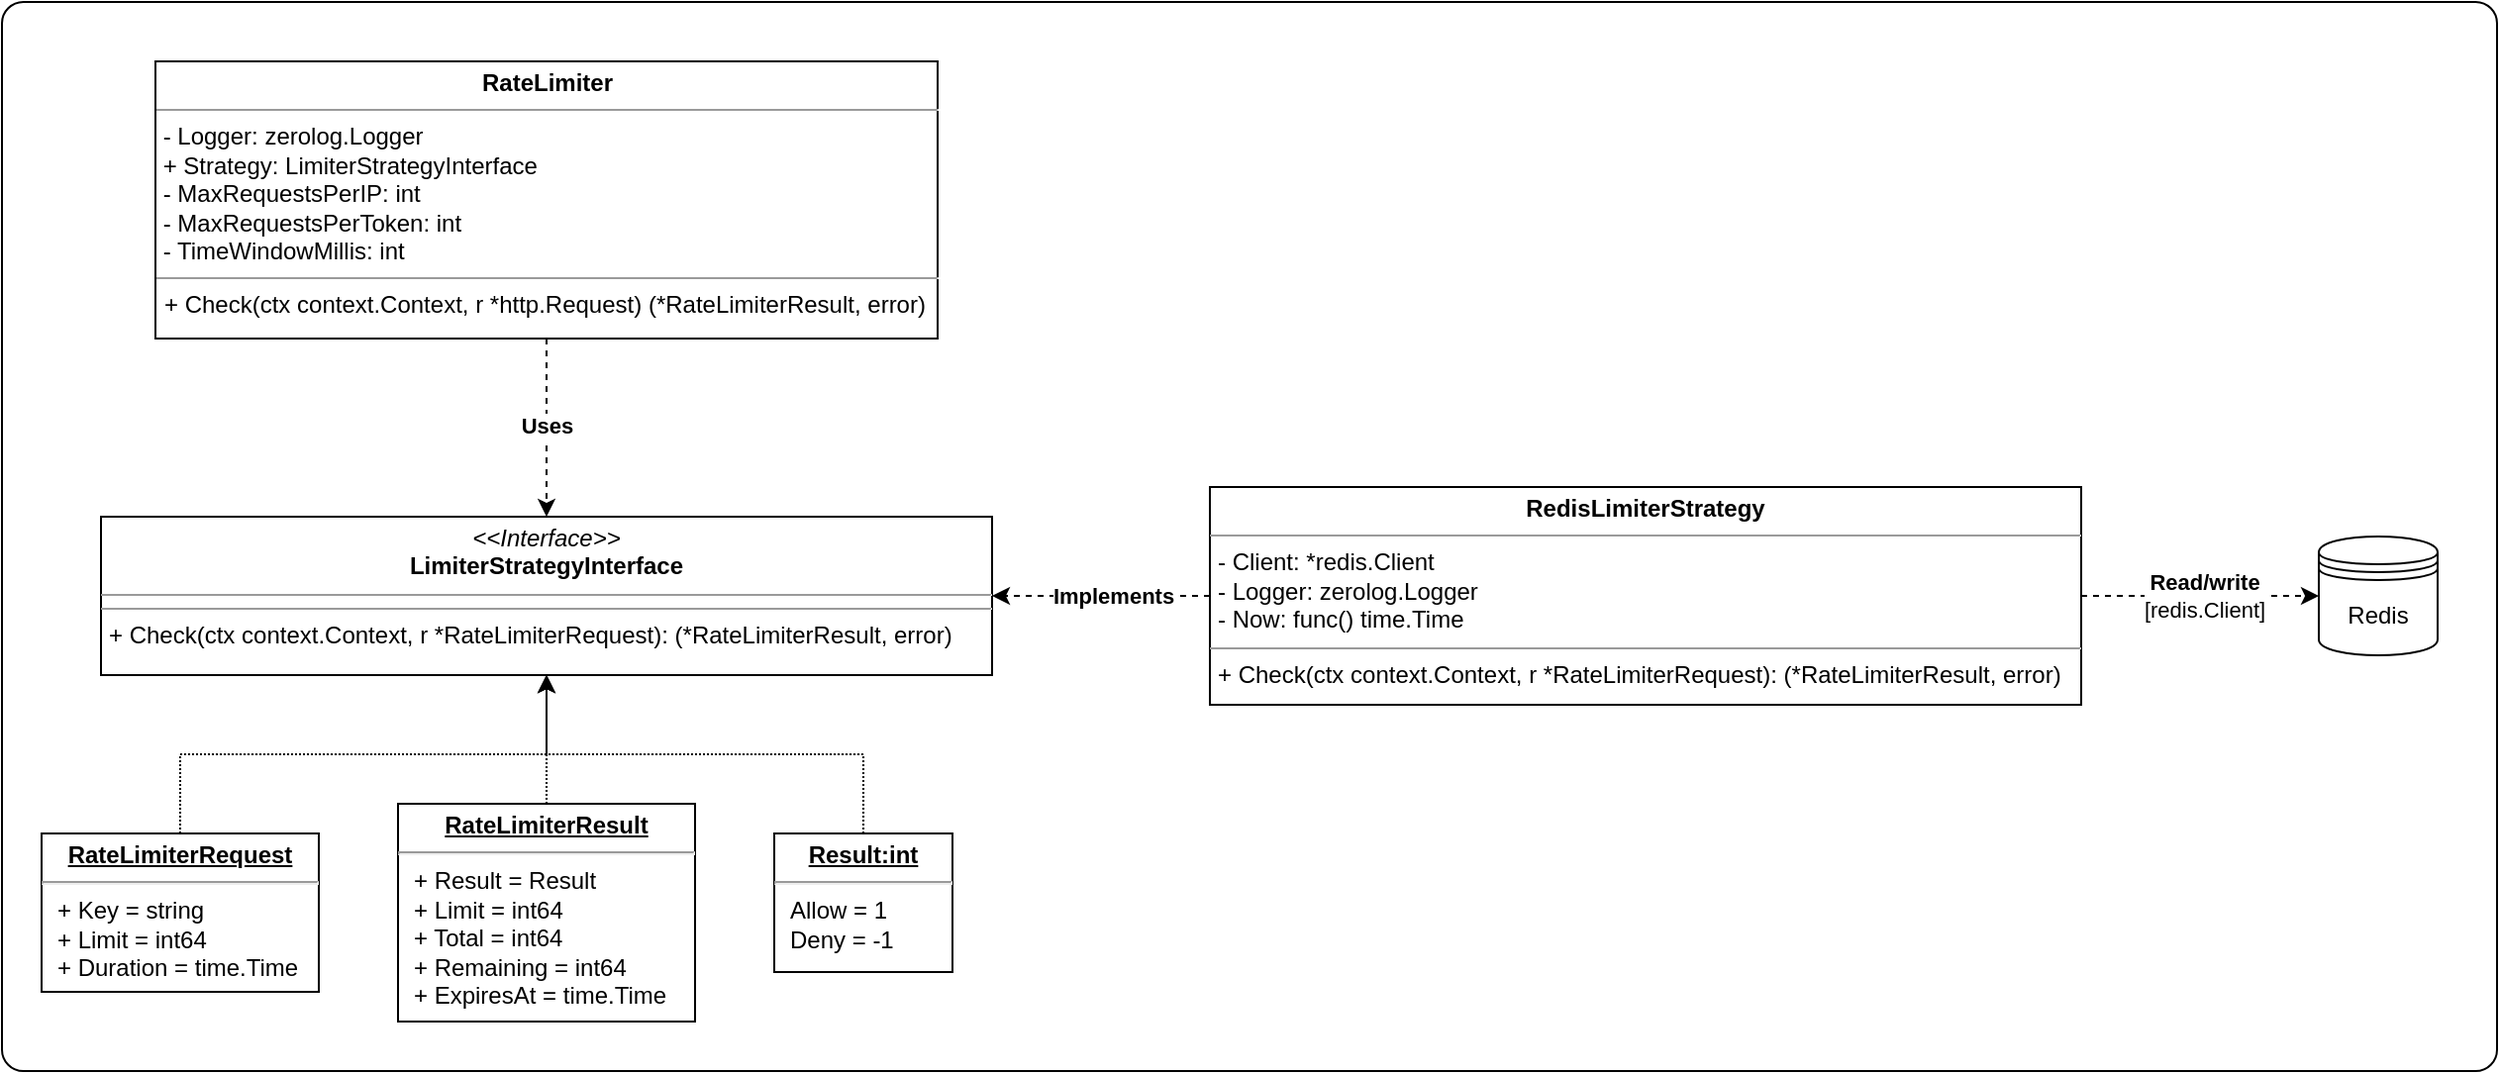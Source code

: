 <mxfile version="22.1.18" type="device">
  <diagram name="Page-1" id="je4JciuDNC4xslCCIOiw">
    <mxGraphModel dx="2110" dy="1000" grid="1" gridSize="10" guides="1" tooltips="1" connect="1" arrows="1" fold="1" page="0" pageScale="1" pageWidth="1100" pageHeight="850" math="0" shadow="0">
      <root>
        <mxCell id="0" />
        <mxCell id="1" parent="0" />
        <mxCell id="z0rSGRvzy6F6Gbo0vvF8-27" value="" style="rounded=1;whiteSpace=wrap;html=1;arcSize=2;" vertex="1" parent="1">
          <mxGeometry x="-40" y="-220" width="1260" height="540" as="geometry" />
        </mxCell>
        <mxCell id="z0rSGRvzy6F6Gbo0vvF8-2" value="&lt;p style=&quot;margin:0px;margin-top:4px;text-align:center;&quot;&gt;&lt;i&gt;&amp;lt;&amp;lt;Interface&amp;gt;&amp;gt;&lt;/i&gt;&lt;br&gt;&lt;b&gt;LimiterStrategyInterface&lt;/b&gt;&lt;/p&gt;&lt;hr size=&quot;1&quot;&gt;&lt;hr size=&quot;1&quot;&gt;&lt;p style=&quot;margin:0px;margin-left:4px;&quot;&gt;+ Check(ctx context.Context, r *RateLimiterRequest): (*RateLimiterResult, error)&lt;br&gt;&lt;br&gt;&lt;/p&gt;" style="verticalAlign=top;align=left;overflow=fill;fontSize=12;fontFamily=Helvetica;html=1;whiteSpace=wrap;" vertex="1" parent="1">
          <mxGeometry x="10" y="40" width="450" height="80" as="geometry" />
        </mxCell>
        <mxCell id="z0rSGRvzy6F6Gbo0vvF8-4" value="&lt;p style=&quot;margin:0px;margin-top:4px;text-align:center;text-decoration:underline;&quot;&gt;&lt;b&gt;RateLimiterRequest&lt;/b&gt;&lt;/p&gt;&lt;hr&gt;&lt;p style=&quot;margin:0px;margin-left:8px;&quot;&gt;+ Key = string&lt;br&gt;+ Limit = int64&lt;br&gt;+ Duration = time.Time&lt;/p&gt;" style="verticalAlign=top;align=left;overflow=fill;fontSize=12;fontFamily=Helvetica;html=1;whiteSpace=wrap;" vertex="1" parent="1">
          <mxGeometry x="-20" y="200" width="140" height="80" as="geometry" />
        </mxCell>
        <mxCell id="z0rSGRvzy6F6Gbo0vvF8-9" value="&lt;p style=&quot;margin:0px;margin-top:4px;text-align:center;text-decoration:underline;&quot;&gt;&lt;b&gt;RateLimiterResult&lt;/b&gt;&lt;/p&gt;&lt;hr&gt;&lt;p style=&quot;margin:0px;margin-left:8px;&quot;&gt;+ Result = Result&lt;br&gt;+ Limit = int64&lt;br&gt;+ Total = int64&lt;/p&gt;&lt;p style=&quot;margin:0px;margin-left:8px;&quot;&gt;+ Remaining = int64&lt;/p&gt;&lt;p style=&quot;margin:0px;margin-left:8px;&quot;&gt;+ ExpiresAt = time.Time&lt;br&gt;&lt;/p&gt;" style="verticalAlign=top;align=left;overflow=fill;fontSize=12;fontFamily=Helvetica;html=1;whiteSpace=wrap;" vertex="1" parent="1">
          <mxGeometry x="160" y="185" width="150" height="110" as="geometry" />
        </mxCell>
        <mxCell id="z0rSGRvzy6F6Gbo0vvF8-26" style="edgeStyle=orthogonalEdgeStyle;rounded=0;orthogonalLoop=1;jettySize=auto;html=1;entryX=0.5;entryY=1;entryDx=0;entryDy=0;dashed=1;dashPattern=1 1;" edge="1" parent="1" source="z0rSGRvzy6F6Gbo0vvF8-11" target="z0rSGRvzy6F6Gbo0vvF8-2">
          <mxGeometry relative="1" as="geometry" />
        </mxCell>
        <mxCell id="z0rSGRvzy6F6Gbo0vvF8-11" value="&lt;p style=&quot;margin:0px;margin-top:4px;text-align:center;text-decoration:underline;&quot;&gt;&lt;b&gt;Result:int&lt;/b&gt;&lt;/p&gt;&lt;hr&gt;&lt;p style=&quot;margin:0px;margin-left:8px;&quot;&gt;Allow = 1&lt;/p&gt;&lt;p style=&quot;margin:0px;margin-left:8px;&quot;&gt;Deny = -1&lt;br&gt;&lt;/p&gt;" style="verticalAlign=top;align=left;overflow=fill;fontSize=12;fontFamily=Helvetica;html=1;whiteSpace=wrap;" vertex="1" parent="1">
          <mxGeometry x="350" y="200" width="90" height="70" as="geometry" />
        </mxCell>
        <mxCell id="z0rSGRvzy6F6Gbo0vvF8-15" style="edgeStyle=orthogonalEdgeStyle;rounded=0;orthogonalLoop=1;jettySize=auto;html=1;entryX=1;entryY=0.5;entryDx=0;entryDy=0;dashed=1;" edge="1" parent="1" source="z0rSGRvzy6F6Gbo0vvF8-12" target="z0rSGRvzy6F6Gbo0vvF8-2">
          <mxGeometry relative="1" as="geometry" />
        </mxCell>
        <mxCell id="z0rSGRvzy6F6Gbo0vvF8-16" value="&lt;b&gt;Implements&lt;/b&gt;" style="edgeLabel;html=1;align=center;verticalAlign=middle;resizable=0;points=[];" vertex="1" connectable="0" parent="z0rSGRvzy6F6Gbo0vvF8-15">
          <mxGeometry x="-0.214" relative="1" as="geometry">
            <mxPoint x="-6" as="offset" />
          </mxGeometry>
        </mxCell>
        <mxCell id="z0rSGRvzy6F6Gbo0vvF8-17" style="edgeStyle=orthogonalEdgeStyle;rounded=0;orthogonalLoop=1;jettySize=auto;html=1;entryX=0;entryY=0.5;entryDx=0;entryDy=0;dashed=1;" edge="1" parent="1" source="z0rSGRvzy6F6Gbo0vvF8-12" target="z0rSGRvzy6F6Gbo0vvF8-14">
          <mxGeometry relative="1" as="geometry" />
        </mxCell>
        <mxCell id="z0rSGRvzy6F6Gbo0vvF8-18" value="&lt;div&gt;&lt;b&gt;Read/write&lt;/b&gt;&lt;/div&gt;[redis.Client]" style="edgeLabel;html=1;align=center;verticalAlign=middle;resizable=0;points=[];" vertex="1" connectable="0" parent="z0rSGRvzy6F6Gbo0vvF8-17">
          <mxGeometry x="-0.18" y="-1" relative="1" as="geometry">
            <mxPoint x="13" y="-1" as="offset" />
          </mxGeometry>
        </mxCell>
        <mxCell id="z0rSGRvzy6F6Gbo0vvF8-12" value="&lt;p style=&quot;margin:0px;margin-top:4px;text-align:center;&quot;&gt;&lt;b&gt;RedisLimiterStrategy&lt;/b&gt;&lt;/p&gt;&lt;hr size=&quot;1&quot;&gt;&lt;p style=&quot;margin:0px;margin-left:4px;&quot;&gt;- Client: *redis.Client&lt;br&gt;&lt;/p&gt;&lt;p style=&quot;margin:0px;margin-left:4px;&quot;&gt;- Logger: zerolog.Logger&lt;/p&gt;&lt;p style=&quot;margin:0px;margin-left:4px;&quot;&gt;- Now: func() time.Time&lt;br&gt;&lt;/p&gt;&lt;hr size=&quot;1&quot;&gt;&lt;p style=&quot;margin:0px;margin-left:4px;&quot;&gt;+ Check(ctx context.Context, r *RateLimiterRequest): (*RateLimiterResult, error)&lt;/p&gt;" style="verticalAlign=top;align=left;overflow=fill;fontSize=12;fontFamily=Helvetica;html=1;whiteSpace=wrap;" vertex="1" parent="1">
          <mxGeometry x="570" y="25" width="440" height="110" as="geometry" />
        </mxCell>
        <mxCell id="z0rSGRvzy6F6Gbo0vvF8-14" value="Redis" style="shape=datastore;whiteSpace=wrap;html=1;" vertex="1" parent="1">
          <mxGeometry x="1130" y="50" width="60" height="60" as="geometry" />
        </mxCell>
        <mxCell id="z0rSGRvzy6F6Gbo0vvF8-20" style="edgeStyle=orthogonalEdgeStyle;rounded=0;orthogonalLoop=1;jettySize=auto;html=1;entryX=0.5;entryY=0;entryDx=0;entryDy=0;dashed=1;" edge="1" parent="1" source="z0rSGRvzy6F6Gbo0vvF8-19" target="z0rSGRvzy6F6Gbo0vvF8-2">
          <mxGeometry relative="1" as="geometry" />
        </mxCell>
        <mxCell id="z0rSGRvzy6F6Gbo0vvF8-21" value="&lt;b&gt;Uses&lt;/b&gt;" style="edgeLabel;html=1;align=center;verticalAlign=middle;resizable=0;points=[];" vertex="1" connectable="0" parent="z0rSGRvzy6F6Gbo0vvF8-20">
          <mxGeometry x="-0.169" y="2" relative="1" as="geometry">
            <mxPoint x="-2" y="6" as="offset" />
          </mxGeometry>
        </mxCell>
        <mxCell id="z0rSGRvzy6F6Gbo0vvF8-19" value="&lt;p style=&quot;margin:0px;margin-top:4px;text-align:center;&quot;&gt;&lt;b&gt;RateLimiter&lt;/b&gt;&lt;/p&gt;&lt;hr size=&quot;1&quot;&gt;&amp;nbsp;- Logger: zerolog.Logger&lt;br&gt;&amp;nbsp;+ Strategy: LimiterStrategyInterface&lt;br&gt;&amp;nbsp;- MaxRequestsPerIP: int&lt;br&gt;&amp;nbsp;- MaxRequestsPerToken: int&lt;br&gt;&amp;nbsp;- TimeWindowMillis: int&lt;br&gt;&lt;hr size=&quot;1&quot;&gt;&lt;p style=&quot;margin:0px;margin-left:4px;&quot;&gt;+ Check(ctx context.Context, r *http.Request) (*RateLimiterResult, error)&lt;br&gt;&lt;/p&gt;" style="verticalAlign=top;align=left;overflow=fill;fontSize=12;fontFamily=Helvetica;html=1;whiteSpace=wrap;" vertex="1" parent="1">
          <mxGeometry x="37.5" y="-190" width="395" height="140" as="geometry" />
        </mxCell>
        <mxCell id="z0rSGRvzy6F6Gbo0vvF8-24" style="edgeStyle=orthogonalEdgeStyle;rounded=0;orthogonalLoop=1;jettySize=auto;html=1;entryX=0.5;entryY=1;entryDx=0;entryDy=0;dashed=1;dashPattern=1 1;" edge="1" parent="1" source="z0rSGRvzy6F6Gbo0vvF8-4" target="z0rSGRvzy6F6Gbo0vvF8-2">
          <mxGeometry relative="1" as="geometry" />
        </mxCell>
        <mxCell id="z0rSGRvzy6F6Gbo0vvF8-25" style="edgeStyle=orthogonalEdgeStyle;rounded=0;orthogonalLoop=1;jettySize=auto;html=1;entryX=0.5;entryY=1;entryDx=0;entryDy=0;dashed=1;dashPattern=1 1;" edge="1" parent="1" source="z0rSGRvzy6F6Gbo0vvF8-9" target="z0rSGRvzy6F6Gbo0vvF8-2">
          <mxGeometry relative="1" as="geometry" />
        </mxCell>
      </root>
    </mxGraphModel>
  </diagram>
</mxfile>
